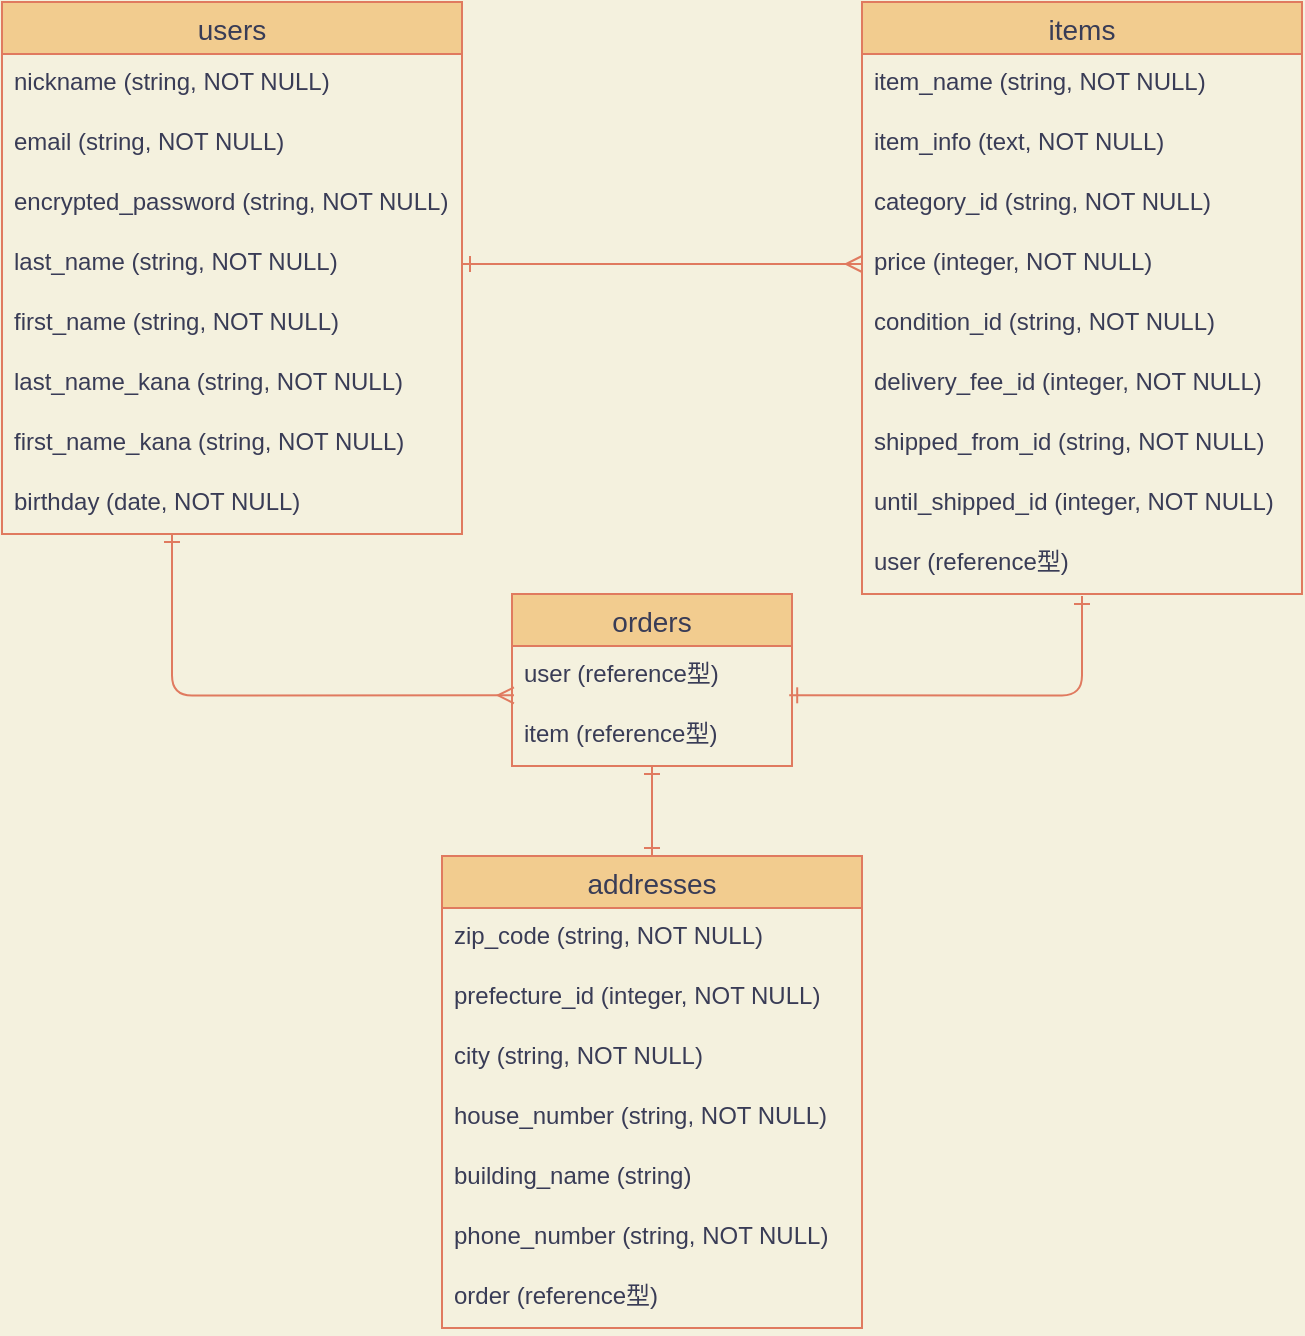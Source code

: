 <mxfile version="13.6.5">
    <diagram id="Aq4k2Wy9yWvYandkyULm" name="ページ1">
        <mxGraphModel dx="1095" dy="747" grid="1" gridSize="10" guides="1" tooltips="1" connect="1" arrows="1" fold="1" page="1" pageScale="1" pageWidth="827" pageHeight="1169" background="#F4F1DE" math="0" shadow="0">
            <root>
                <mxCell id="0"/>
                <mxCell id="1" parent="0"/>
                <mxCell id="31" value="" style="edgeStyle=entityRelationEdgeStyle;fontSize=12;html=1;endArrow=ERmany;startArrow=ERone;startFill=0;endFill=0;labelBackgroundColor=#F4F1DE;strokeColor=#E07A5F;fontColor=#393C56;entryX=0;entryY=0.5;entryDx=0;entryDy=0;exitX=1;exitY=0.5;exitDx=0;exitDy=0;" edge="1" parent="1" source="7" target="13">
                    <mxGeometry width="100" height="100" relative="1" as="geometry">
                        <mxPoint x="80" y="430" as="sourcePoint"/>
                        <mxPoint x="310" y="140" as="targetPoint"/>
                    </mxGeometry>
                </mxCell>
                <mxCell id="33" value="" style="edgeStyle=orthogonalEdgeStyle;fontSize=12;html=1;endArrow=ERmany;startArrow=ERone;startFill=0;endFill=0;entryX=0.007;entryY=0.822;entryDx=0;entryDy=0;entryPerimeter=0;labelBackgroundColor=#F4F1DE;strokeColor=#E07A5F;fontColor=#393C56;" edge="1" parent="1" source="8" target="20">
                    <mxGeometry width="100" height="100" relative="1" as="geometry">
                        <mxPoint x="125" y="280" as="sourcePoint"/>
                        <mxPoint x="250" y="420" as="targetPoint"/>
                        <Array as="points">
                            <mxPoint x="125" y="387"/>
                        </Array>
                    </mxGeometry>
                </mxCell>
                <mxCell id="9" value="items" style="swimlane;fontStyle=0;childLayout=stackLayout;horizontal=1;startSize=26;horizontalStack=0;resizeParent=1;resizeParentMax=0;resizeLast=0;collapsible=1;marginBottom=0;align=center;fontSize=14;fillColor=#F2CC8F;strokeColor=#E07A5F;fontColor=#393C56;" vertex="1" parent="1">
                    <mxGeometry x="470" y="40" width="220" height="296" as="geometry"/>
                </mxCell>
                <mxCell id="10" value="item_name (string, NOT NULL)" style="text;strokeColor=none;fillColor=none;spacingLeft=4;spacingRight=4;overflow=hidden;rotatable=0;points=[[0,0.5],[1,0.5]];portConstraint=eastwest;fontSize=12;fontColor=#393C56;" vertex="1" parent="9">
                    <mxGeometry y="26" width="220" height="30" as="geometry"/>
                </mxCell>
                <mxCell id="11" value="item_info (text, NOT NULL)" style="text;strokeColor=none;fillColor=none;spacingLeft=4;spacingRight=4;overflow=hidden;rotatable=0;points=[[0,0.5],[1,0.5]];portConstraint=eastwest;fontSize=12;fontColor=#393C56;" vertex="1" parent="9">
                    <mxGeometry y="56" width="220" height="30" as="geometry"/>
                </mxCell>
                <mxCell id="12" value="category_id (string, NOT NULL)" style="text;strokeColor=none;fillColor=none;spacingLeft=4;spacingRight=4;overflow=hidden;rotatable=0;points=[[0,0.5],[1,0.5]];portConstraint=eastwest;fontSize=12;fontColor=#393C56;" vertex="1" parent="9">
                    <mxGeometry y="86" width="220" height="30" as="geometry"/>
                </mxCell>
                <mxCell id="13" value="price (integer, NOT NULL)" style="text;strokeColor=none;fillColor=none;spacingLeft=4;spacingRight=4;overflow=hidden;rotatable=0;points=[[0,0.5],[1,0.5]];portConstraint=eastwest;fontSize=12;fontColor=#393C56;" vertex="1" parent="9">
                    <mxGeometry y="116" width="220" height="30" as="geometry"/>
                </mxCell>
                <mxCell id="14" value="condition_id (string, NOT NULL)" style="text;strokeColor=none;fillColor=none;spacingLeft=4;spacingRight=4;overflow=hidden;rotatable=0;points=[[0,0.5],[1,0.5]];portConstraint=eastwest;fontSize=12;fontColor=#393C56;" vertex="1" parent="9">
                    <mxGeometry y="146" width="220" height="30" as="geometry"/>
                </mxCell>
                <mxCell id="15" value="delivery_fee_id (integer, NOT NULL)" style="text;strokeColor=none;fillColor=none;spacingLeft=4;spacingRight=4;overflow=hidden;rotatable=0;points=[[0,0.5],[1,0.5]];portConstraint=eastwest;fontSize=12;fontColor=#393C56;" vertex="1" parent="9">
                    <mxGeometry y="176" width="220" height="30" as="geometry"/>
                </mxCell>
                <mxCell id="16" value="shipped_from_id (string, NOT NULL)" style="text;strokeColor=none;fillColor=none;spacingLeft=4;spacingRight=4;overflow=hidden;rotatable=0;points=[[0,0.5],[1,0.5]];portConstraint=eastwest;fontSize=12;fontColor=#393C56;" vertex="1" parent="9">
                    <mxGeometry y="206" width="220" height="30" as="geometry"/>
                </mxCell>
                <mxCell id="17" value="until_shipped_id (integer, NOT NULL)" style="text;strokeColor=none;fillColor=none;spacingLeft=4;spacingRight=4;overflow=hidden;rotatable=0;points=[[0,0.5],[1,0.5]];portConstraint=eastwest;fontSize=12;fontColor=#393C56;" vertex="1" parent="9">
                    <mxGeometry y="236" width="220" height="30" as="geometry"/>
                </mxCell>
                <mxCell id="18" value="user (reference型)" style="text;strokeColor=none;fillColor=none;spacingLeft=4;spacingRight=4;overflow=hidden;rotatable=0;points=[[0,0.5],[1,0.5]];portConstraint=eastwest;fontSize=12;fontColor=#393C56;" vertex="1" parent="9">
                    <mxGeometry y="266" width="220" height="30" as="geometry"/>
                </mxCell>
                <mxCell id="34" value="" style="edgeStyle=orthogonalEdgeStyle;fontSize=12;html=1;endArrow=ERone;startArrow=ERone;startFill=0;endFill=0;entryX=0.99;entryY=-0.178;entryDx=0;entryDy=0;entryPerimeter=0;labelBackgroundColor=#F4F1DE;strokeColor=#E07A5F;fontColor=#393C56;" edge="1" parent="1" target="21">
                    <mxGeometry width="100" height="100" relative="1" as="geometry">
                        <mxPoint x="580" y="337" as="sourcePoint"/>
                        <mxPoint x="440" y="480" as="targetPoint"/>
                        <Array as="points">
                            <mxPoint x="580" y="337"/>
                            <mxPoint x="580" y="387"/>
                        </Array>
                    </mxGeometry>
                </mxCell>
                <mxCell id="40" value="" style="fontSize=12;html=1;endArrow=ERone;startArrow=ERone;startFill=0;endFill=0;exitX=0.5;exitY=0;exitDx=0;exitDy=0;labelBackgroundColor=#F4F1DE;strokeColor=#E07A5F;fontColor=#393C56;" edge="1" parent="1" source="25" target="21">
                    <mxGeometry width="100" height="100" relative="1" as="geometry">
                        <mxPoint x="340" y="580" as="sourcePoint"/>
                        <mxPoint x="348.68" y="535.34" as="targetPoint"/>
                    </mxGeometry>
                </mxCell>
                <mxCell id="2" value="users" style="swimlane;fontStyle=0;childLayout=stackLayout;horizontal=1;startSize=26;horizontalStack=0;resizeParent=1;resizeParentMax=0;resizeLast=0;collapsible=1;marginBottom=0;align=center;fontSize=14;fillColor=#F2CC8F;strokeColor=#E07A5F;fontColor=#393C56;" vertex="1" parent="1">
                    <mxGeometry x="40" y="40" width="230" height="266" as="geometry"/>
                </mxCell>
                <mxCell id="3" value="nickname (string, NOT NULL)" style="text;strokeColor=none;fillColor=none;spacingLeft=4;spacingRight=4;overflow=hidden;rotatable=0;points=[[0,0.5],[1,0.5]];portConstraint=eastwest;fontSize=12;fontColor=#393C56;" vertex="1" parent="2">
                    <mxGeometry y="26" width="230" height="30" as="geometry"/>
                </mxCell>
                <mxCell id="4" value="email (string, NOT NULL)" style="text;strokeColor=none;fillColor=none;spacingLeft=4;spacingRight=4;overflow=hidden;rotatable=0;points=[[0,0.5],[1,0.5]];portConstraint=eastwest;fontSize=12;fontColor=#393C56;" vertex="1" parent="2">
                    <mxGeometry y="56" width="230" height="30" as="geometry"/>
                </mxCell>
                <mxCell id="5" value="encrypted_password (string, NOT NULL)" style="text;strokeColor=none;fillColor=none;spacingLeft=4;spacingRight=4;overflow=hidden;rotatable=0;points=[[0,0.5],[1,0.5]];portConstraint=eastwest;fontSize=12;fontColor=#393C56;" vertex="1" parent="2">
                    <mxGeometry y="86" width="230" height="30" as="geometry"/>
                </mxCell>
                <mxCell id="7" value="last_name (string, NOT NULL)" style="text;strokeColor=none;fillColor=none;spacingLeft=4;spacingRight=4;overflow=hidden;rotatable=0;points=[[0,0.5],[1,0.5]];portConstraint=eastwest;fontSize=12;fontColor=#393C56;" vertex="1" parent="2">
                    <mxGeometry y="116" width="230" height="30" as="geometry"/>
                </mxCell>
                <mxCell id="42" value="first_name (string, NOT NULL)" style="text;strokeColor=none;fillColor=none;spacingLeft=4;spacingRight=4;overflow=hidden;rotatable=0;points=[[0,0.5],[1,0.5]];portConstraint=eastwest;fontSize=12;fontColor=#393C56;" vertex="1" parent="2">
                    <mxGeometry y="146" width="230" height="30" as="geometry"/>
                </mxCell>
                <mxCell id="43" value="last_name_kana (string, NOT NULL)" style="text;strokeColor=none;fillColor=none;spacingLeft=4;spacingRight=4;overflow=hidden;rotatable=0;points=[[0,0.5],[1,0.5]];portConstraint=eastwest;fontSize=12;fontColor=#393C56;" vertex="1" parent="2">
                    <mxGeometry y="176" width="230" height="30" as="geometry"/>
                </mxCell>
                <mxCell id="44" value="first_name_kana (string, NOT NULL)" style="text;strokeColor=none;fillColor=none;spacingLeft=4;spacingRight=4;overflow=hidden;rotatable=0;points=[[0,0.5],[1,0.5]];portConstraint=eastwest;fontSize=12;fontColor=#393C56;" vertex="1" parent="2">
                    <mxGeometry y="206" width="230" height="30" as="geometry"/>
                </mxCell>
                <mxCell id="8" value="birthday (date, NOT NULL)" style="text;strokeColor=none;fillColor=none;spacingLeft=4;spacingRight=4;overflow=hidden;rotatable=0;points=[[0,0.5],[1,0.5]];portConstraint=eastwest;fontSize=12;fontColor=#393C56;" vertex="1" parent="2">
                    <mxGeometry y="236" width="230" height="30" as="geometry"/>
                </mxCell>
                <mxCell id="19" value="orders" style="swimlane;fontStyle=0;childLayout=stackLayout;horizontal=1;startSize=26;horizontalStack=0;resizeParent=1;resizeParentMax=0;resizeLast=0;collapsible=1;marginBottom=0;align=center;fontSize=14;fillColor=#F2CC8F;strokeColor=#E07A5F;fontColor=#393C56;" vertex="1" parent="1">
                    <mxGeometry x="295" y="336" width="140" height="86" as="geometry"/>
                </mxCell>
                <mxCell id="20" value="user (reference型)" style="text;strokeColor=none;fillColor=none;spacingLeft=4;spacingRight=4;overflow=hidden;rotatable=0;points=[[0,0.5],[1,0.5]];portConstraint=eastwest;fontSize=12;fontColor=#393C56;" vertex="1" parent="19">
                    <mxGeometry y="26" width="140" height="30" as="geometry"/>
                </mxCell>
                <mxCell id="21" value="item (reference型)" style="text;strokeColor=none;fillColor=none;spacingLeft=4;spacingRight=4;overflow=hidden;rotatable=0;points=[[0,0.5],[1,0.5]];portConstraint=eastwest;fontSize=12;fontColor=#393C56;" vertex="1" parent="19">
                    <mxGeometry y="56" width="140" height="30" as="geometry"/>
                </mxCell>
                <mxCell id="25" value="addresses" style="swimlane;fontStyle=0;childLayout=stackLayout;horizontal=1;startSize=26;horizontalStack=0;resizeParent=1;resizeParentMax=0;resizeLast=0;collapsible=1;marginBottom=0;align=center;fontSize=14;fillColor=#F2CC8F;strokeColor=#E07A5F;fontColor=#393C56;" vertex="1" parent="1">
                    <mxGeometry x="260" y="467" width="210" height="236" as="geometry"/>
                </mxCell>
                <mxCell id="35" value="zip_code (string, NOT NULL)" style="text;strokeColor=none;fillColor=none;spacingLeft=4;spacingRight=4;overflow=hidden;rotatable=0;points=[[0,0.5],[1,0.5]];portConstraint=eastwest;fontSize=12;fontColor=#393C56;" vertex="1" parent="25">
                    <mxGeometry y="26" width="210" height="30" as="geometry"/>
                </mxCell>
                <mxCell id="27" value="prefecture_id (integer, NOT NULL)" style="text;strokeColor=none;fillColor=none;spacingLeft=4;spacingRight=4;overflow=hidden;rotatable=0;points=[[0,0.5],[1,0.5]];portConstraint=eastwest;fontSize=12;fontColor=#393C56;" vertex="1" parent="25">
                    <mxGeometry y="56" width="210" height="30" as="geometry"/>
                </mxCell>
                <mxCell id="28" value="city (string, NOT NULL)" style="text;strokeColor=none;fillColor=none;spacingLeft=4;spacingRight=4;overflow=hidden;rotatable=0;points=[[0,0.5],[1,0.5]];portConstraint=eastwest;fontSize=12;fontColor=#393C56;" vertex="1" parent="25">
                    <mxGeometry y="86" width="210" height="30" as="geometry"/>
                </mxCell>
                <mxCell id="45" value="house_number (string, NOT NULL)" style="text;strokeColor=none;fillColor=none;spacingLeft=4;spacingRight=4;overflow=hidden;rotatable=0;points=[[0,0.5],[1,0.5]];portConstraint=eastwest;fontSize=12;fontColor=#393C56;" vertex="1" parent="25">
                    <mxGeometry y="116" width="210" height="30" as="geometry"/>
                </mxCell>
                <mxCell id="46" value="building_name (string)" style="text;strokeColor=none;fillColor=none;spacingLeft=4;spacingRight=4;overflow=hidden;rotatable=0;points=[[0,0.5],[1,0.5]];portConstraint=eastwest;fontSize=12;fontColor=#393C56;" vertex="1" parent="25">
                    <mxGeometry y="146" width="210" height="30" as="geometry"/>
                </mxCell>
                <mxCell id="30" value="phone_number (string, NOT NULL)" style="text;strokeColor=none;fillColor=none;spacingLeft=4;spacingRight=4;overflow=hidden;rotatable=0;points=[[0,0.5],[1,0.5]];portConstraint=eastwest;fontSize=12;fontColor=#393C56;" vertex="1" parent="25">
                    <mxGeometry y="176" width="210" height="30" as="geometry"/>
                </mxCell>
                <mxCell id="37" value="order (reference型)" style="text;strokeColor=none;fillColor=none;spacingLeft=4;spacingRight=4;overflow=hidden;rotatable=0;points=[[0,0.5],[1,0.5]];portConstraint=eastwest;fontSize=12;fontColor=#393C56;" vertex="1" parent="25">
                    <mxGeometry y="206" width="210" height="30" as="geometry"/>
                </mxCell>
            </root>
        </mxGraphModel>
    </diagram>
</mxfile>